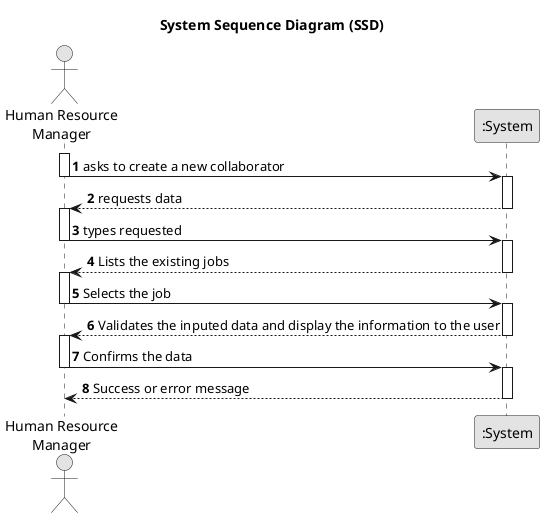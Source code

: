 @startuml
skinparam monochrome true
skinparam packageStyle rectangle
skinparam shadowing false

title System Sequence Diagram (SSD)

autonumber

actor "Human Resource\nManager" as HRM
participant ":System" as System

activate HRM

    HRM -> System : asks to create a new collaborator
    deactivate HRM

    activate System
        System --> HRM : requests data

    deactivate System

    activate HRM
    HRM -> System : types requested
    deactivate HRM

    activate System
    System --> HRM : Lists the existing jobs
    deactivate System

    activate HRM

    HRM -> System : Selects the job
    deactivate HRM

    activate System
    System --> HRM : Validates the inputed data and display the information to the user
    deactivate System
    activate HRM

    HRM -> System : Confirms the data
    deactivate HRM

    activate System
    System --> HRM : Success or error message

    deactivate System

@enduml